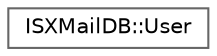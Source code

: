 digraph "Graphical Class Hierarchy"
{
 // LATEX_PDF_SIZE
  bgcolor="transparent";
  edge [fontname=Helvetica,fontsize=10,labelfontname=Helvetica,labelfontsize=10];
  node [fontname=Helvetica,fontsize=10,shape=box,height=0.2,width=0.4];
  rankdir="LR";
  Node0 [id="Node000000",label="ISXMailDB::User",height=0.2,width=0.4,color="grey40", fillcolor="white", style="filled",URL="$structISXMailDB_1_1User.html",tooltip="Represents a user with a username, password, and host name."];
}
